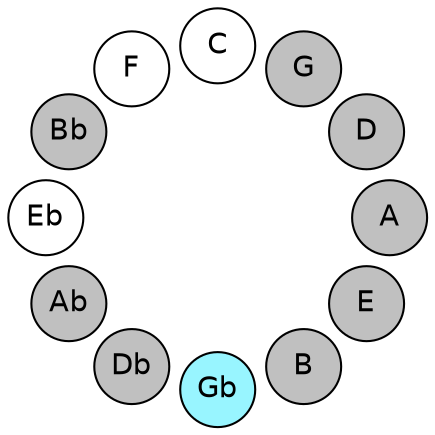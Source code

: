 
graph {

layout = circo;
mindist = .1

node [shape = circle, fontname = Helvetica, margin = 0, style = filled]
edge [style=invis]

subgraph 1 {
	E -- B -- Gb -- Db -- Ab -- Eb -- Bb -- F -- C -- G -- D -- A -- E
}

E [fillcolor = gray];
B [fillcolor = gray];
Gb [fillcolor = cadetblue1];
Db [fillcolor = gray];
Ab [fillcolor = gray];
Eb [fillcolor = white];
Bb [fillcolor = gray];
F [fillcolor = white];
C [fillcolor = white];
G [fillcolor = gray];
D [fillcolor = gray];
A [fillcolor = gray];
}
